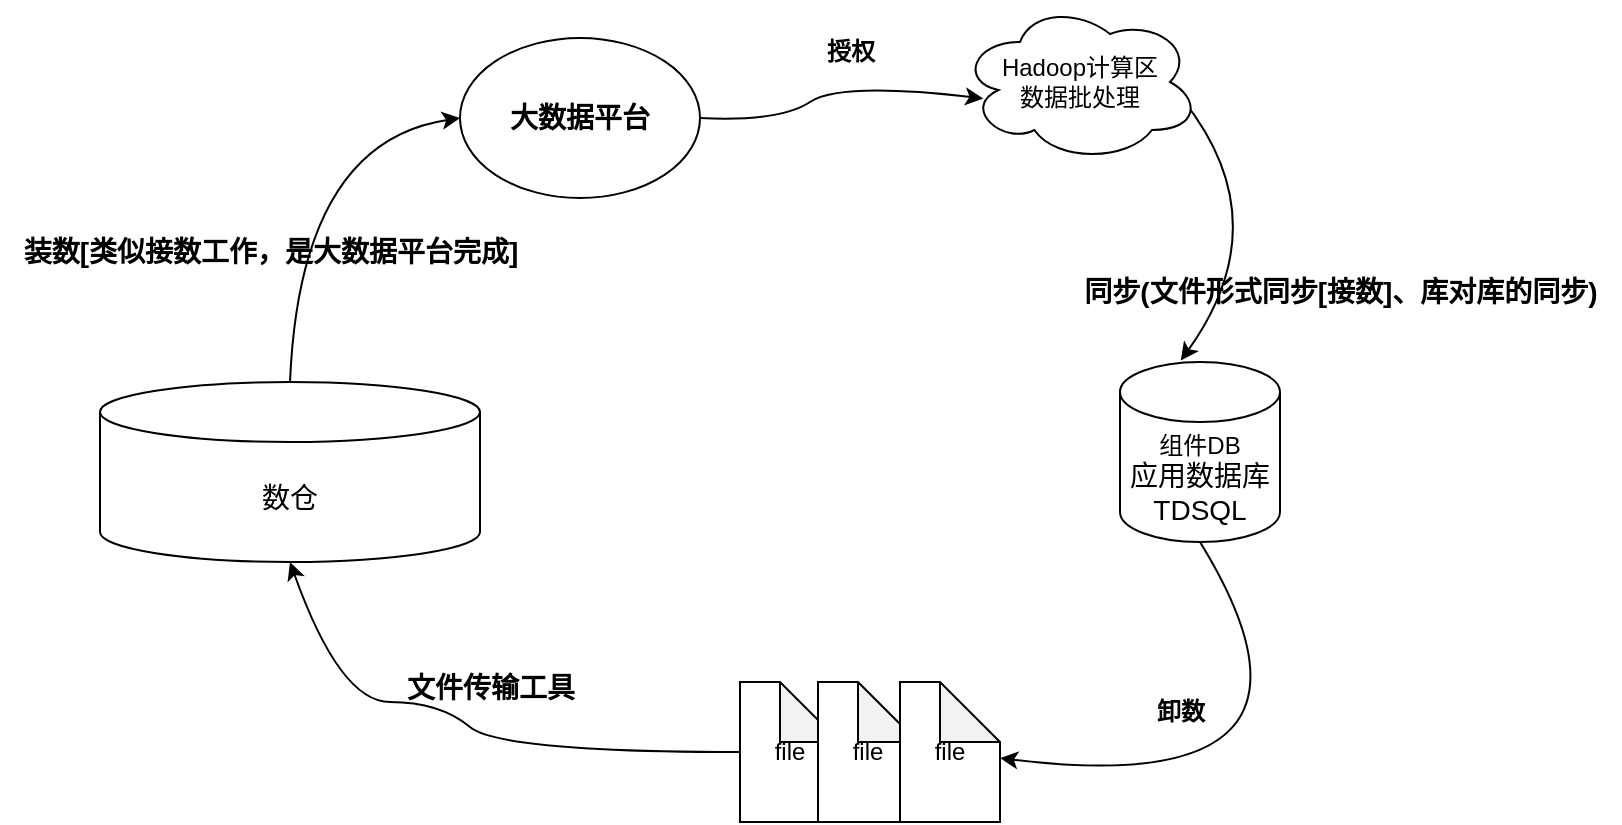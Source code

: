 <mxfile version="24.7.7">
  <diagram name="第 1 页" id="pNArF8LXwm-rtK7h72q3">
    <mxGraphModel dx="2117" dy="541" grid="1" gridSize="10" guides="1" tooltips="1" connect="1" arrows="1" fold="1" page="1" pageScale="1" pageWidth="827" pageHeight="1169" math="0" shadow="0">
      <root>
        <mxCell id="0" />
        <mxCell id="1" parent="0" />
        <mxCell id="jjaOtImQW9Kn3S6BhbIs-1" value="组件DB&lt;br&gt;&lt;font style=&quot;font-size: 14px;&quot;&gt;应用数据库&lt;br&gt;TDSQL&lt;/font&gt;" style="shape=cylinder3;whiteSpace=wrap;html=1;boundedLbl=1;backgroundOutline=1;size=15;" parent="1" vertex="1">
          <mxGeometry x="540" y="200" width="80" height="90" as="geometry" />
        </mxCell>
        <mxCell id="jjaOtImQW9Kn3S6BhbIs-6" value="" style="curved=1;endArrow=classic;html=1;rounded=0;exitX=0.5;exitY=1;exitDx=0;exitDy=0;exitPerimeter=0;" parent="1" source="jjaOtImQW9Kn3S6BhbIs-1" target="jjaOtImQW9Kn3S6BhbIs-5" edge="1">
          <mxGeometry width="50" height="50" relative="1" as="geometry">
            <mxPoint x="610" y="420" as="sourcePoint" />
            <mxPoint x="660" y="370" as="targetPoint" />
            <Array as="points">
              <mxPoint x="660" y="420" />
            </Array>
          </mxGeometry>
        </mxCell>
        <mxCell id="jjaOtImQW9Kn3S6BhbIs-7" value="" style="group" parent="1" vertex="1" connectable="0">
          <mxGeometry x="350" y="360" width="130" height="70" as="geometry" />
        </mxCell>
        <mxCell id="jjaOtImQW9Kn3S6BhbIs-3" value="file" style="shape=note;whiteSpace=wrap;html=1;backgroundOutline=1;darkOpacity=0.05;" parent="jjaOtImQW9Kn3S6BhbIs-7" vertex="1">
          <mxGeometry width="50" height="70" as="geometry" />
        </mxCell>
        <mxCell id="jjaOtImQW9Kn3S6BhbIs-4" value="file" style="shape=note;whiteSpace=wrap;html=1;backgroundOutline=1;darkOpacity=0.05;" parent="jjaOtImQW9Kn3S6BhbIs-7" vertex="1">
          <mxGeometry x="39" width="50" height="70" as="geometry" />
        </mxCell>
        <mxCell id="jjaOtImQW9Kn3S6BhbIs-5" value="file" style="shape=note;whiteSpace=wrap;html=1;backgroundOutline=1;darkOpacity=0.05;" parent="jjaOtImQW9Kn3S6BhbIs-7" vertex="1">
          <mxGeometry x="80" width="50" height="70" as="geometry" />
        </mxCell>
        <mxCell id="jjaOtImQW9Kn3S6BhbIs-8" value="&lt;b&gt;卸数&lt;/b&gt;" style="text;html=1;align=center;verticalAlign=middle;resizable=0;points=[];autosize=1;strokeColor=none;fillColor=none;" parent="1" vertex="1">
          <mxGeometry x="545" y="360" width="50" height="30" as="geometry" />
        </mxCell>
        <mxCell id="jjaOtImQW9Kn3S6BhbIs-11" value="&lt;font style=&quot;font-size: 14px;&quot;&gt;数仓&lt;/font&gt;" style="shape=cylinder3;whiteSpace=wrap;html=1;boundedLbl=1;backgroundOutline=1;size=15;" parent="1" vertex="1">
          <mxGeometry x="30" y="210" width="190" height="90" as="geometry" />
        </mxCell>
        <mxCell id="jjaOtImQW9Kn3S6BhbIs-12" value="" style="curved=1;endArrow=classic;html=1;rounded=0;exitX=0;exitY=0.5;exitDx=0;exitDy=0;exitPerimeter=0;entryX=0.5;entryY=1;entryDx=0;entryDy=0;entryPerimeter=0;" parent="1" source="jjaOtImQW9Kn3S6BhbIs-3" target="jjaOtImQW9Kn3S6BhbIs-11" edge="1">
          <mxGeometry width="50" height="50" relative="1" as="geometry">
            <mxPoint x="50" y="470" as="sourcePoint" />
            <mxPoint x="100" y="420" as="targetPoint" />
            <Array as="points">
              <mxPoint x="230" y="395" />
              <mxPoint x="200" y="370" />
              <mxPoint x="150" y="370" />
            </Array>
          </mxGeometry>
        </mxCell>
        <mxCell id="jjaOtImQW9Kn3S6BhbIs-13" value="&lt;font style=&quot;font-size: 14px;&quot;&gt;&lt;b&gt;文件传输工具&lt;/b&gt;&lt;/font&gt;" style="text;html=1;align=center;verticalAlign=middle;resizable=0;points=[];autosize=1;strokeColor=none;fillColor=none;" parent="1" vertex="1">
          <mxGeometry x="170" y="348" width="110" height="30" as="geometry" />
        </mxCell>
        <mxCell id="jjaOtImQW9Kn3S6BhbIs-14" value="&lt;b&gt;&lt;font style=&quot;font-size: 14px;&quot;&gt;大数据平台&lt;/font&gt;&lt;/b&gt;" style="ellipse;whiteSpace=wrap;html=1;" parent="1" vertex="1">
          <mxGeometry x="210" y="38" width="120" height="80" as="geometry" />
        </mxCell>
        <mxCell id="jjaOtImQW9Kn3S6BhbIs-15" value="" style="curved=1;endArrow=classic;html=1;rounded=0;exitX=0.5;exitY=0;exitDx=0;exitDy=0;exitPerimeter=0;entryX=0;entryY=0.5;entryDx=0;entryDy=0;" parent="1" source="jjaOtImQW9Kn3S6BhbIs-11" target="jjaOtImQW9Kn3S6BhbIs-14" edge="1">
          <mxGeometry width="50" height="50" relative="1" as="geometry">
            <mxPoint x="130" y="140" as="sourcePoint" />
            <mxPoint x="180" y="90" as="targetPoint" />
            <Array as="points">
              <mxPoint x="130" y="90" />
            </Array>
          </mxGeometry>
        </mxCell>
        <mxCell id="jjaOtImQW9Kn3S6BhbIs-16" value="" style="curved=1;endArrow=classic;html=1;rounded=0;entryX=0.38;entryY=-0.008;entryDx=0;entryDy=0;entryPerimeter=0;exitX=0.93;exitY=0.613;exitDx=0;exitDy=0;exitPerimeter=0;" parent="1" source="jjaOtImQW9Kn3S6BhbIs-20" target="jjaOtImQW9Kn3S6BhbIs-1" edge="1">
          <mxGeometry width="50" height="50" relative="1" as="geometry">
            <mxPoint x="580" y="60" as="sourcePoint" />
            <mxPoint x="510" y="50" as="targetPoint" />
            <Array as="points">
              <mxPoint x="620" y="130" />
            </Array>
          </mxGeometry>
        </mxCell>
        <mxCell id="jjaOtImQW9Kn3S6BhbIs-17" value="&lt;font style=&quot;font-size: 14px;&quot;&gt;&lt;b&gt;同步(文件形式同步[接数]、库对库的同步)&lt;/b&gt;&lt;/font&gt;" style="text;html=1;align=center;verticalAlign=middle;resizable=0;points=[];autosize=1;strokeColor=none;fillColor=none;" parent="1" vertex="1">
          <mxGeometry x="510" y="150" width="280" height="30" as="geometry" />
        </mxCell>
        <mxCell id="jjaOtImQW9Kn3S6BhbIs-18" value="&lt;font style=&quot;font-size: 14px;&quot;&gt;&lt;b&gt;装数[类似接数工作，是大数据平台完成]&lt;/b&gt;&lt;/font&gt;" style="text;html=1;align=center;verticalAlign=middle;resizable=0;points=[];autosize=1;strokeColor=none;fillColor=none;" parent="1" vertex="1">
          <mxGeometry x="-20" y="130" width="270" height="30" as="geometry" />
        </mxCell>
        <mxCell id="jjaOtImQW9Kn3S6BhbIs-20" value="Hadoop计算区&lt;br&gt;数据批处理" style="ellipse;shape=cloud;whiteSpace=wrap;html=1;" parent="1" vertex="1">
          <mxGeometry x="460" y="20" width="120" height="80" as="geometry" />
        </mxCell>
        <mxCell id="jjaOtImQW9Kn3S6BhbIs-22" value="" style="curved=1;endArrow=classic;html=1;rounded=0;exitX=1;exitY=0.5;exitDx=0;exitDy=0;entryX=0.097;entryY=0.603;entryDx=0;entryDy=0;entryPerimeter=0;" parent="1" source="jjaOtImQW9Kn3S6BhbIs-14" target="jjaOtImQW9Kn3S6BhbIs-20" edge="1">
          <mxGeometry width="50" height="50" relative="1" as="geometry">
            <mxPoint x="390" y="150" as="sourcePoint" />
            <mxPoint x="440" y="100" as="targetPoint" />
            <Array as="points">
              <mxPoint x="370" y="80" />
              <mxPoint x="400" y="60" />
            </Array>
          </mxGeometry>
        </mxCell>
        <mxCell id="jjaOtImQW9Kn3S6BhbIs-23" value="&lt;b&gt;授权&lt;/b&gt;" style="text;html=1;align=center;verticalAlign=middle;resizable=0;points=[];autosize=1;strokeColor=none;fillColor=none;" parent="1" vertex="1">
          <mxGeometry x="380" y="30" width="50" height="30" as="geometry" />
        </mxCell>
      </root>
    </mxGraphModel>
  </diagram>
</mxfile>
